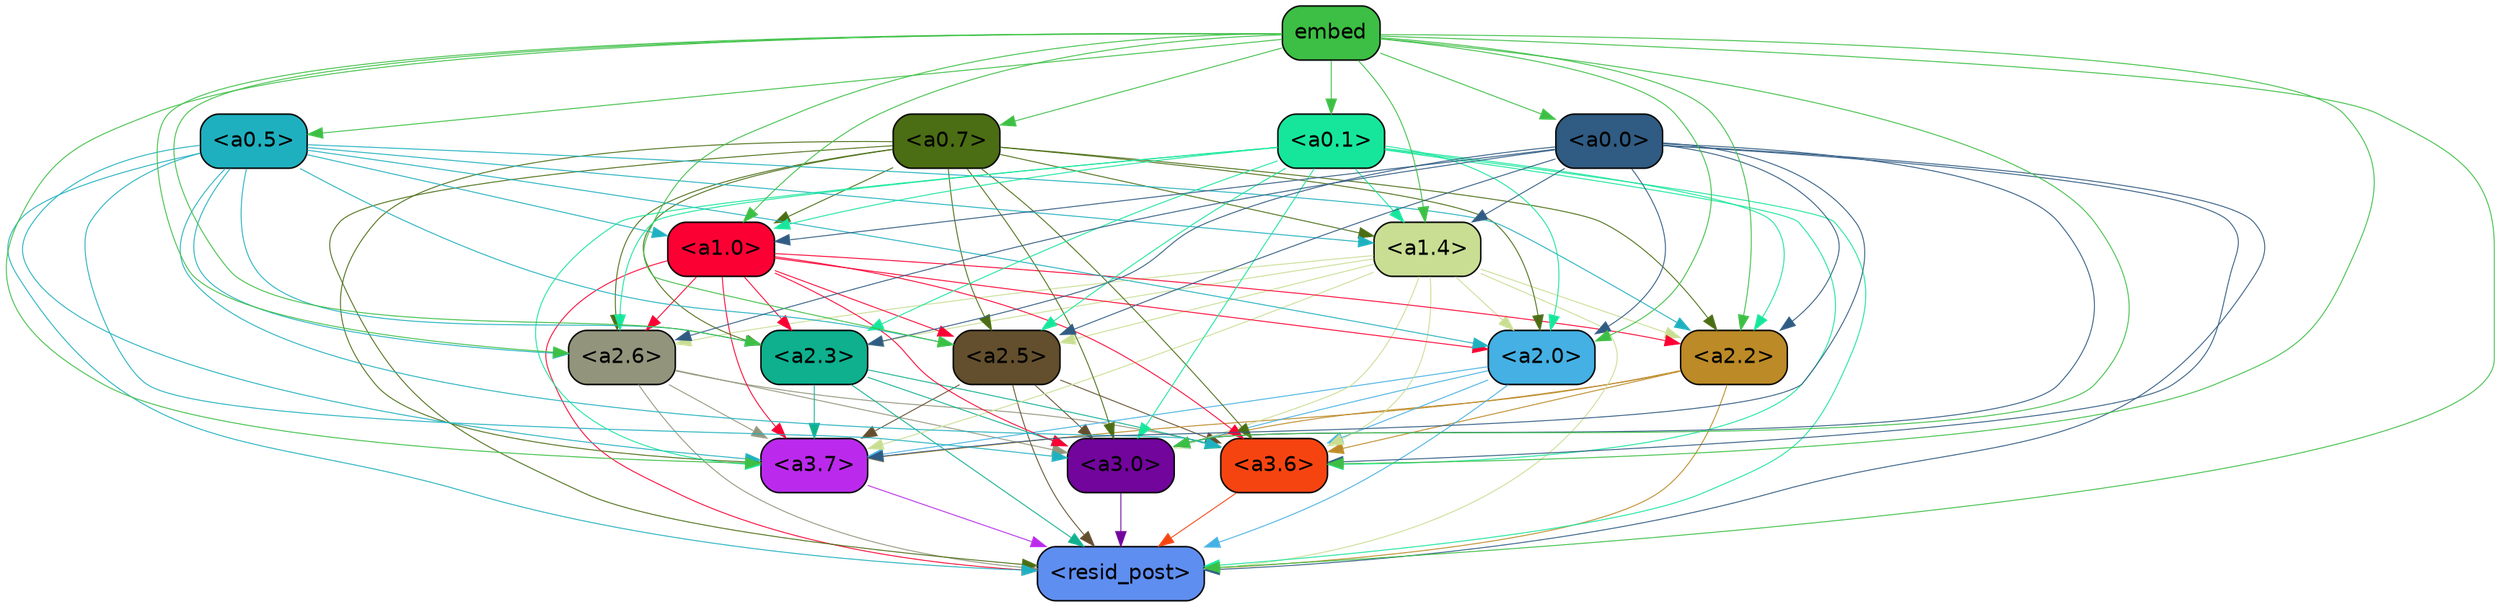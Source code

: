 strict digraph "" {
	graph [bgcolor=transparent,
		layout=dot,
		overlap=false,
		splines=true
	];
	"<a3.7>"	[color=black,
		fillcolor="#bb2aec",
		fontname=Helvetica,
		shape=box,
		style="filled, rounded"];
	"<resid_post>"	[color=black,
		fillcolor="#5f8ef1",
		fontname=Helvetica,
		shape=box,
		style="filled, rounded"];
	"<a3.7>" -> "<resid_post>"	[color="#bb2aec",
		penwidth=0.6];
	"<a3.6>"	[color=black,
		fillcolor="#f64411",
		fontname=Helvetica,
		shape=box,
		style="filled, rounded"];
	"<a3.6>" -> "<resid_post>"	[color="#f64411",
		penwidth=0.6];
	"<a3.0>"	[color=black,
		fillcolor="#71059c",
		fontname=Helvetica,
		shape=box,
		style="filled, rounded"];
	"<a3.0>" -> "<resid_post>"	[color="#71059c",
		penwidth=0.6];
	"<a2.6>"	[color=black,
		fillcolor="#92957c",
		fontname=Helvetica,
		shape=box,
		style="filled, rounded"];
	"<a2.6>" -> "<a3.7>"	[color="#92957c",
		penwidth=0.6];
	"<a2.6>" -> "<resid_post>"	[color="#92957c",
		penwidth=0.6];
	"<a2.6>" -> "<a3.6>"	[color="#92957c",
		penwidth=0.6];
	"<a2.6>" -> "<a3.0>"	[color="#92957c",
		penwidth=0.6];
	"<a2.5>"	[color=black,
		fillcolor="#634f2d",
		fontname=Helvetica,
		shape=box,
		style="filled, rounded"];
	"<a2.5>" -> "<a3.7>"	[color="#634f2d",
		penwidth=0.6];
	"<a2.5>" -> "<resid_post>"	[color="#634f2d",
		penwidth=0.6];
	"<a2.5>" -> "<a3.6>"	[color="#634f2d",
		penwidth=0.6];
	"<a2.5>" -> "<a3.0>"	[color="#634f2d",
		penwidth=0.6];
	"<a2.3>"	[color=black,
		fillcolor="#0eb08e",
		fontname=Helvetica,
		shape=box,
		style="filled, rounded"];
	"<a2.3>" -> "<a3.7>"	[color="#0eb08e",
		penwidth=0.6];
	"<a2.3>" -> "<resid_post>"	[color="#0eb08e",
		penwidth=0.6];
	"<a2.3>" -> "<a3.6>"	[color="#0eb08e",
		penwidth=0.6];
	"<a2.3>" -> "<a3.0>"	[color="#0eb08e",
		penwidth=0.6];
	"<a2.2>"	[color=black,
		fillcolor="#bc8a27",
		fontname=Helvetica,
		shape=box,
		style="filled, rounded"];
	"<a2.2>" -> "<a3.7>"	[color="#bc8a27",
		penwidth=0.6];
	"<a2.2>" -> "<resid_post>"	[color="#bc8a27",
		penwidth=0.6];
	"<a2.2>" -> "<a3.6>"	[color="#bc8a27",
		penwidth=0.6];
	"<a2.2>" -> "<a3.0>"	[color="#bc8a27",
		penwidth=0.6];
	"<a2.0>"	[color=black,
		fillcolor="#44b0e3",
		fontname=Helvetica,
		shape=box,
		style="filled, rounded"];
	"<a2.0>" -> "<a3.7>"	[color="#44b0e3",
		penwidth=0.6];
	"<a2.0>" -> "<resid_post>"	[color="#44b0e3",
		penwidth=0.6];
	"<a2.0>" -> "<a3.6>"	[color="#44b0e3",
		penwidth=0.6];
	"<a2.0>" -> "<a3.0>"	[color="#44b0e3",
		penwidth=0.6];
	"<a1.4>"	[color=black,
		fillcolor="#c9de93",
		fontname=Helvetica,
		shape=box,
		style="filled, rounded"];
	"<a1.4>" -> "<a3.7>"	[color="#c9de93",
		penwidth=0.6];
	"<a1.4>" -> "<resid_post>"	[color="#c9de93",
		penwidth=0.6];
	"<a1.4>" -> "<a3.6>"	[color="#c9de93",
		penwidth=0.6];
	"<a1.4>" -> "<a3.0>"	[color="#c9de93",
		penwidth=0.6];
	"<a1.4>" -> "<a2.6>"	[color="#c9de93",
		penwidth=0.6];
	"<a1.4>" -> "<a2.5>"	[color="#c9de93",
		penwidth=0.6];
	"<a1.4>" -> "<a2.3>"	[color="#c9de93",
		penwidth=0.6];
	"<a1.4>" -> "<a2.2>"	[color="#c9de93",
		penwidth=0.6];
	"<a1.4>" -> "<a2.0>"	[color="#c9de93",
		penwidth=0.6];
	"<a1.0>"	[color=black,
		fillcolor="#fb0133",
		fontname=Helvetica,
		shape=box,
		style="filled, rounded"];
	"<a1.0>" -> "<a3.7>"	[color="#fb0133",
		penwidth=0.6];
	"<a1.0>" -> "<resid_post>"	[color="#fb0133",
		penwidth=0.6];
	"<a1.0>" -> "<a3.6>"	[color="#fb0133",
		penwidth=0.6];
	"<a1.0>" -> "<a3.0>"	[color="#fb0133",
		penwidth=0.6];
	"<a1.0>" -> "<a2.6>"	[color="#fb0133",
		penwidth=0.6];
	"<a1.0>" -> "<a2.5>"	[color="#fb0133",
		penwidth=0.6];
	"<a1.0>" -> "<a2.3>"	[color="#fb0133",
		penwidth=0.6];
	"<a1.0>" -> "<a2.2>"	[color="#fb0133",
		penwidth=0.6];
	"<a1.0>" -> "<a2.0>"	[color="#fb0133",
		penwidth=0.6];
	"<a0.7>"	[color=black,
		fillcolor="#4b6d13",
		fontname=Helvetica,
		shape=box,
		style="filled, rounded"];
	"<a0.7>" -> "<a3.7>"	[color="#4b6d13",
		penwidth=0.6];
	"<a0.7>" -> "<resid_post>"	[color="#4b6d13",
		penwidth=0.6];
	"<a0.7>" -> "<a3.6>"	[color="#4b6d13",
		penwidth=0.6];
	"<a0.7>" -> "<a3.0>"	[color="#4b6d13",
		penwidth=0.6];
	"<a0.7>" -> "<a2.6>"	[color="#4b6d13",
		penwidth=0.6];
	"<a0.7>" -> "<a2.5>"	[color="#4b6d13",
		penwidth=0.6];
	"<a0.7>" -> "<a2.3>"	[color="#4b6d13",
		penwidth=0.6];
	"<a0.7>" -> "<a2.2>"	[color="#4b6d13",
		penwidth=0.6];
	"<a0.7>" -> "<a2.0>"	[color="#4b6d13",
		penwidth=0.6];
	"<a0.7>" -> "<a1.4>"	[color="#4b6d13",
		penwidth=0.6];
	"<a0.7>" -> "<a1.0>"	[color="#4b6d13",
		penwidth=0.6];
	"<a0.5>"	[color=black,
		fillcolor="#1fb0bf",
		fontname=Helvetica,
		shape=box,
		style="filled, rounded"];
	"<a0.5>" -> "<a3.7>"	[color="#1fb0bf",
		penwidth=0.6];
	"<a0.5>" -> "<resid_post>"	[color="#1fb0bf",
		penwidth=0.6];
	"<a0.5>" -> "<a3.6>"	[color="#1fb0bf",
		penwidth=0.6];
	"<a0.5>" -> "<a3.0>"	[color="#1fb0bf",
		penwidth=0.6];
	"<a0.5>" -> "<a2.6>"	[color="#1fb0bf",
		penwidth=0.6];
	"<a0.5>" -> "<a2.5>"	[color="#1fb0bf",
		penwidth=0.6];
	"<a0.5>" -> "<a2.3>"	[color="#1fb0bf",
		penwidth=0.6];
	"<a0.5>" -> "<a2.2>"	[color="#1fb0bf",
		penwidth=0.6];
	"<a0.5>" -> "<a2.0>"	[color="#1fb0bf",
		penwidth=0.6];
	"<a0.5>" -> "<a1.4>"	[color="#1fb0bf",
		penwidth=0.6];
	"<a0.5>" -> "<a1.0>"	[color="#1fb0bf",
		penwidth=0.6];
	"<a0.1>"	[color=black,
		fillcolor="#16e69b",
		fontname=Helvetica,
		shape=box,
		style="filled, rounded"];
	"<a0.1>" -> "<a3.7>"	[color="#16e69b",
		penwidth=0.6];
	"<a0.1>" -> "<resid_post>"	[color="#16e69b",
		penwidth=0.6];
	"<a0.1>" -> "<a3.6>"	[color="#16e69b",
		penwidth=0.6];
	"<a0.1>" -> "<a3.0>"	[color="#16e69b",
		penwidth=0.6];
	"<a0.1>" -> "<a2.6>"	[color="#16e69b",
		penwidth=0.6];
	"<a0.1>" -> "<a2.5>"	[color="#16e69b",
		penwidth=0.6];
	"<a0.1>" -> "<a2.3>"	[color="#16e69b",
		penwidth=0.6];
	"<a0.1>" -> "<a2.2>"	[color="#16e69b",
		penwidth=0.6];
	"<a0.1>" -> "<a2.0>"	[color="#16e69b",
		penwidth=0.6];
	"<a0.1>" -> "<a1.4>"	[color="#16e69b",
		penwidth=0.6];
	"<a0.1>" -> "<a1.0>"	[color="#16e69b",
		penwidth=0.6];
	"<a0.0>"	[color=black,
		fillcolor="#305b82",
		fontname=Helvetica,
		shape=box,
		style="filled, rounded"];
	"<a0.0>" -> "<a3.7>"	[color="#305b82",
		penwidth=0.6];
	"<a0.0>" -> "<resid_post>"	[color="#305b82",
		penwidth=0.6];
	"<a0.0>" -> "<a3.6>"	[color="#305b82",
		penwidth=0.6];
	"<a0.0>" -> "<a3.0>"	[color="#305b82",
		penwidth=0.6];
	"<a0.0>" -> "<a2.6>"	[color="#305b82",
		penwidth=0.6];
	"<a0.0>" -> "<a2.5>"	[color="#305b82",
		penwidth=0.6];
	"<a0.0>" -> "<a2.3>"	[color="#305b82",
		penwidth=0.6];
	"<a0.0>" -> "<a2.2>"	[color="#305b82",
		penwidth=0.6];
	"<a0.0>" -> "<a2.0>"	[color="#305b82",
		penwidth=0.6];
	"<a0.0>" -> "<a1.4>"	[color="#305b82",
		penwidth=0.6];
	"<a0.0>" -> "<a1.0>"	[color="#305b82",
		penwidth=0.6];
	embed	[color=black,
		fillcolor="#3cbf44",
		fontname=Helvetica,
		shape=box,
		style="filled, rounded"];
	embed -> "<a3.7>"	[color="#3cbf44",
		penwidth=0.6];
	embed -> "<resid_post>"	[color="#3cbf44",
		penwidth=0.6];
	embed -> "<a3.6>"	[color="#3cbf44",
		penwidth=0.6];
	embed -> "<a3.0>"	[color="#3cbf44",
		penwidth=0.6];
	embed -> "<a2.6>"	[color="#3cbf44",
		penwidth=0.6];
	embed -> "<a2.5>"	[color="#3cbf44",
		penwidth=0.6];
	embed -> "<a2.3>"	[color="#3cbf44",
		penwidth=0.6];
	embed -> "<a2.2>"	[color="#3cbf44",
		penwidth=0.6];
	embed -> "<a2.0>"	[color="#3cbf44",
		penwidth=0.6];
	embed -> "<a1.4>"	[color="#3cbf44",
		penwidth=0.6];
	embed -> "<a1.0>"	[color="#3cbf44",
		penwidth=0.6];
	embed -> "<a0.7>"	[color="#3cbf44",
		penwidth=0.6];
	embed -> "<a0.5>"	[color="#3cbf44",
		penwidth=0.6];
	embed -> "<a0.1>"	[color="#3cbf44",
		penwidth=0.6];
	embed -> "<a0.0>"	[color="#3cbf44",
		penwidth=0.6];
}
